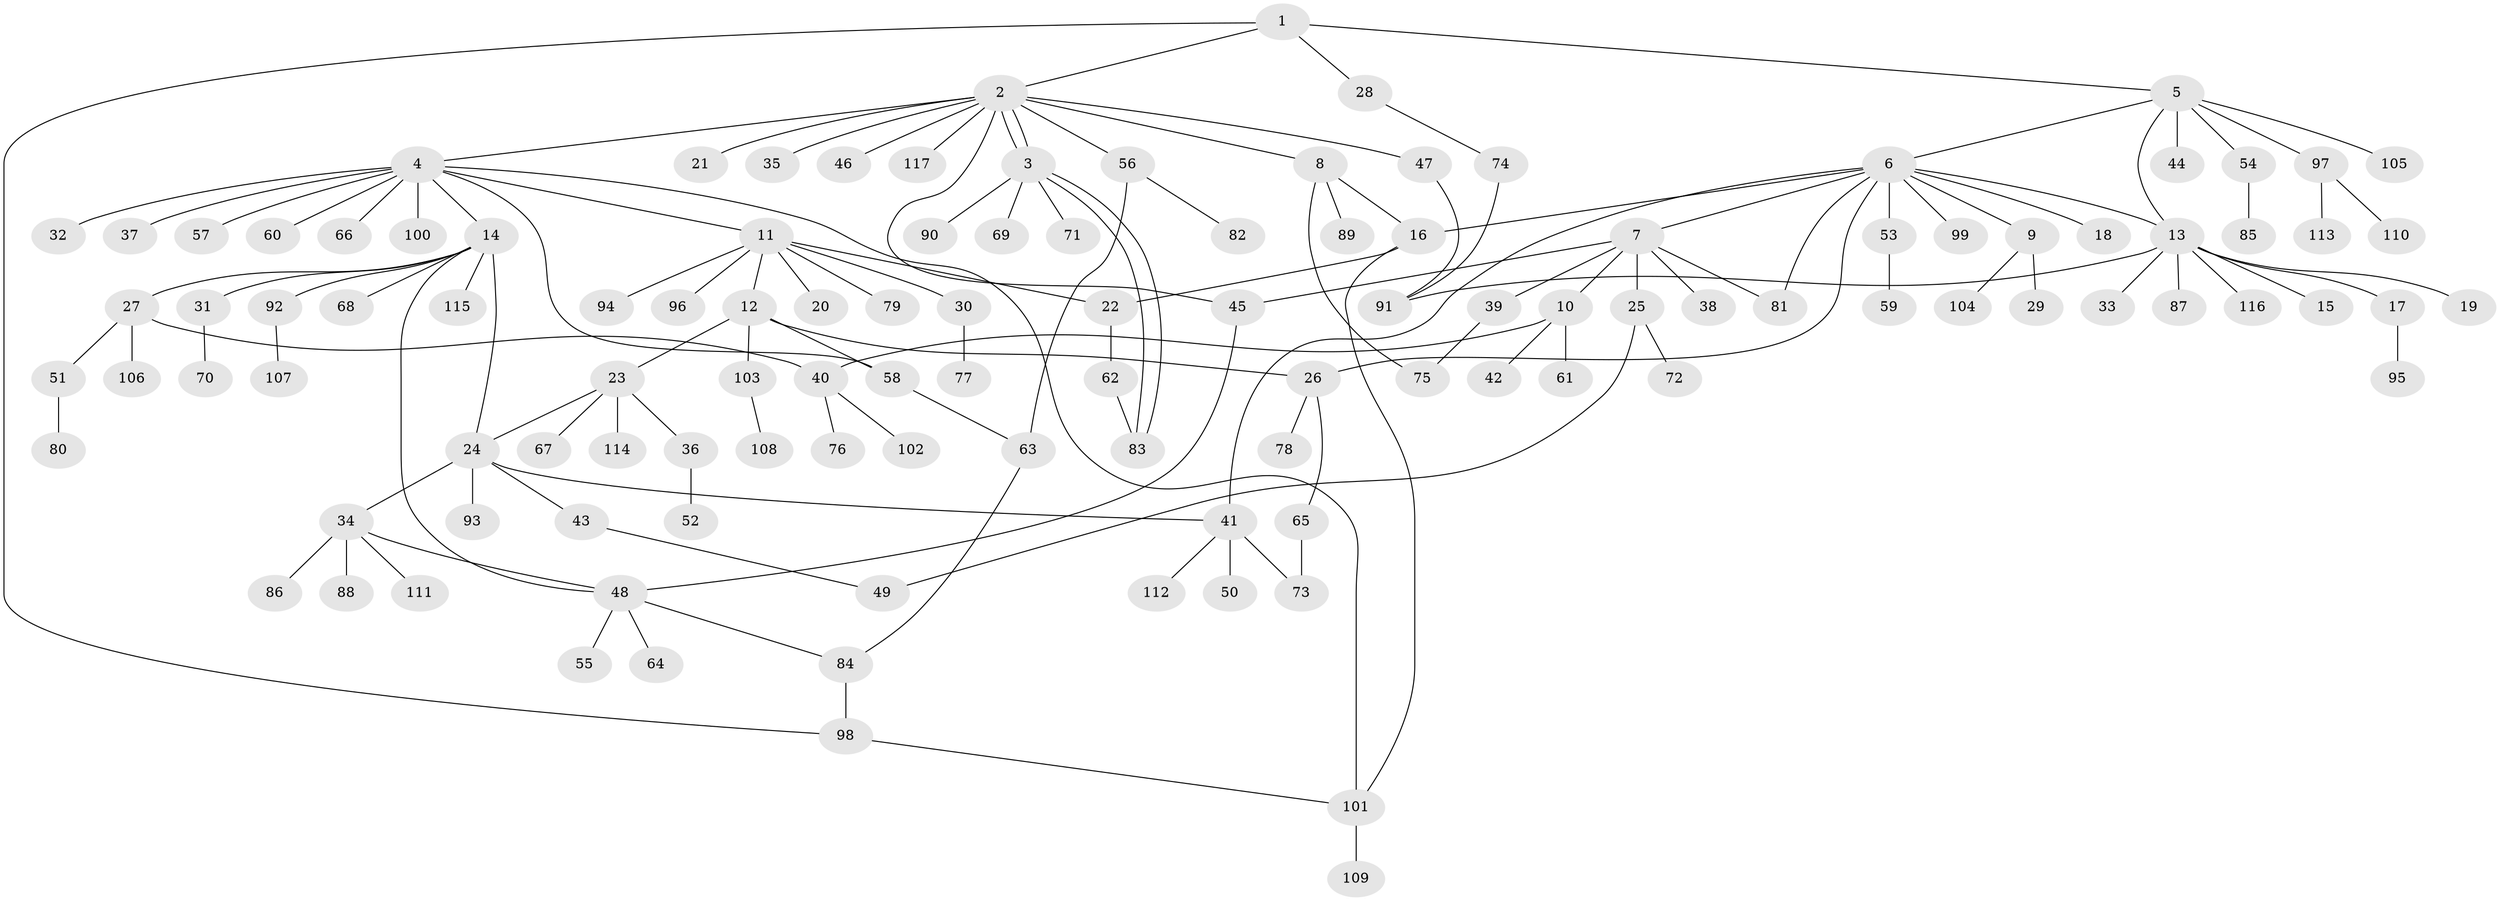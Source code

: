 // Generated by graph-tools (version 1.1) at 2025/14/03/09/25 04:14:36]
// undirected, 117 vertices, 141 edges
graph export_dot {
graph [start="1"]
  node [color=gray90,style=filled];
  1;
  2;
  3;
  4;
  5;
  6;
  7;
  8;
  9;
  10;
  11;
  12;
  13;
  14;
  15;
  16;
  17;
  18;
  19;
  20;
  21;
  22;
  23;
  24;
  25;
  26;
  27;
  28;
  29;
  30;
  31;
  32;
  33;
  34;
  35;
  36;
  37;
  38;
  39;
  40;
  41;
  42;
  43;
  44;
  45;
  46;
  47;
  48;
  49;
  50;
  51;
  52;
  53;
  54;
  55;
  56;
  57;
  58;
  59;
  60;
  61;
  62;
  63;
  64;
  65;
  66;
  67;
  68;
  69;
  70;
  71;
  72;
  73;
  74;
  75;
  76;
  77;
  78;
  79;
  80;
  81;
  82;
  83;
  84;
  85;
  86;
  87;
  88;
  89;
  90;
  91;
  92;
  93;
  94;
  95;
  96;
  97;
  98;
  99;
  100;
  101;
  102;
  103;
  104;
  105;
  106;
  107;
  108;
  109;
  110;
  111;
  112;
  113;
  114;
  115;
  116;
  117;
  1 -- 2;
  1 -- 5;
  1 -- 28;
  1 -- 98;
  2 -- 3;
  2 -- 3;
  2 -- 4;
  2 -- 8;
  2 -- 21;
  2 -- 35;
  2 -- 45;
  2 -- 46;
  2 -- 47;
  2 -- 56;
  2 -- 117;
  3 -- 69;
  3 -- 71;
  3 -- 83;
  3 -- 83;
  3 -- 90;
  4 -- 11;
  4 -- 14;
  4 -- 32;
  4 -- 37;
  4 -- 57;
  4 -- 58;
  4 -- 60;
  4 -- 66;
  4 -- 100;
  4 -- 101;
  5 -- 6;
  5 -- 13;
  5 -- 44;
  5 -- 54;
  5 -- 97;
  5 -- 105;
  6 -- 7;
  6 -- 9;
  6 -- 13;
  6 -- 16;
  6 -- 18;
  6 -- 26;
  6 -- 41;
  6 -- 53;
  6 -- 81;
  6 -- 99;
  7 -- 10;
  7 -- 25;
  7 -- 38;
  7 -- 39;
  7 -- 45;
  7 -- 81;
  8 -- 16;
  8 -- 75;
  8 -- 89;
  9 -- 29;
  9 -- 104;
  10 -- 40;
  10 -- 42;
  10 -- 61;
  11 -- 12;
  11 -- 20;
  11 -- 22;
  11 -- 30;
  11 -- 79;
  11 -- 94;
  11 -- 96;
  12 -- 23;
  12 -- 26;
  12 -- 58;
  12 -- 103;
  13 -- 15;
  13 -- 17;
  13 -- 19;
  13 -- 33;
  13 -- 87;
  13 -- 91;
  13 -- 116;
  14 -- 24;
  14 -- 27;
  14 -- 31;
  14 -- 48;
  14 -- 68;
  14 -- 92;
  14 -- 115;
  16 -- 22;
  16 -- 101;
  17 -- 95;
  22 -- 62;
  23 -- 24;
  23 -- 36;
  23 -- 67;
  23 -- 114;
  24 -- 34;
  24 -- 41;
  24 -- 43;
  24 -- 93;
  25 -- 49;
  25 -- 72;
  26 -- 65;
  26 -- 78;
  27 -- 40;
  27 -- 51;
  27 -- 106;
  28 -- 74;
  30 -- 77;
  31 -- 70;
  34 -- 48;
  34 -- 86;
  34 -- 88;
  34 -- 111;
  36 -- 52;
  39 -- 75;
  40 -- 76;
  40 -- 102;
  41 -- 50;
  41 -- 73;
  41 -- 112;
  43 -- 49;
  45 -- 48;
  47 -- 91;
  48 -- 55;
  48 -- 64;
  48 -- 84;
  51 -- 80;
  53 -- 59;
  54 -- 85;
  56 -- 63;
  56 -- 82;
  58 -- 63;
  62 -- 83;
  63 -- 84;
  65 -- 73;
  74 -- 91;
  84 -- 98;
  92 -- 107;
  97 -- 110;
  97 -- 113;
  98 -- 101;
  101 -- 109;
  103 -- 108;
}
